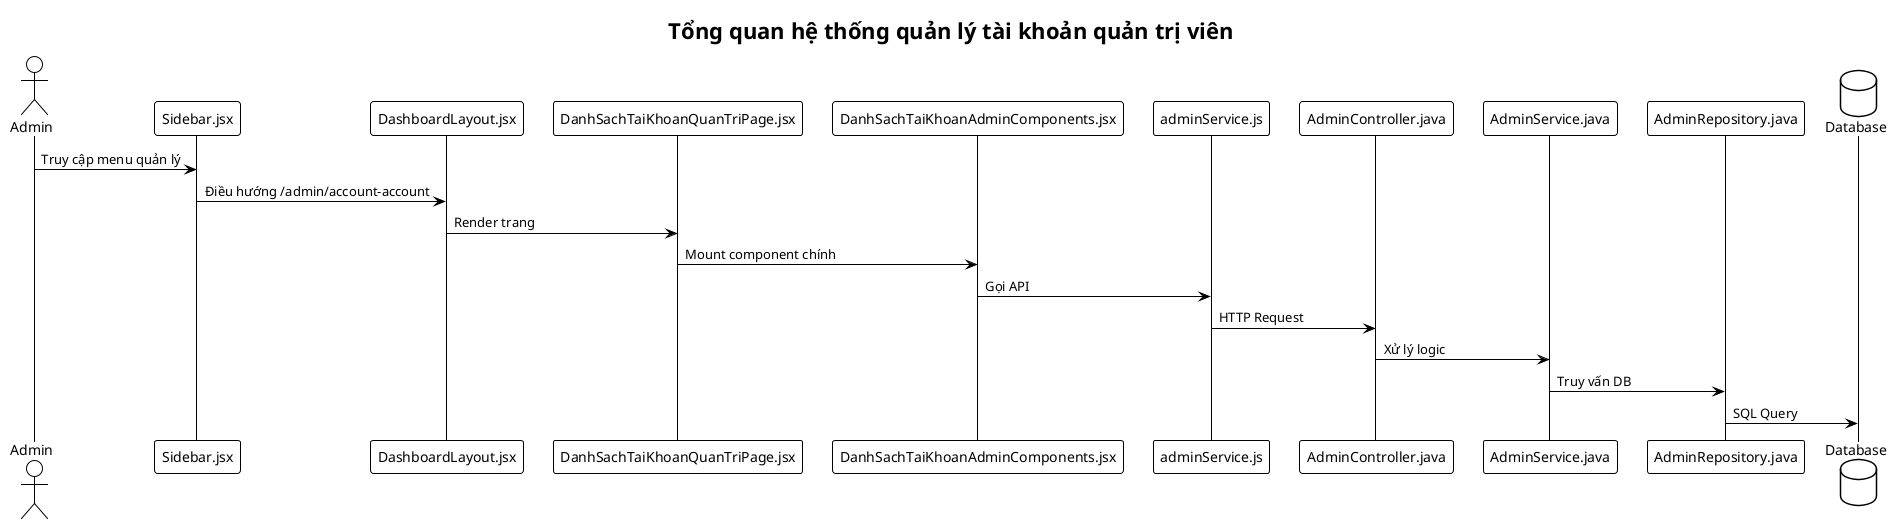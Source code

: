 @startuml
!theme plain
title Tổng quan hệ thống quản lý tài khoản quản trị viên

actor Admin as admin
participant "Sidebar.jsx" as sidebar
participant "DashboardLayout.jsx" as layout
participant "DanhSachTaiKhoanQuanTriPage.jsx" as page
participant "DanhSachTaiKhoanAdminComponents.jsx" as component
participant "adminService.js" as service
participant "AdminController.java" as controller
participant "AdminService.java" as adminService
participant "AdminRepository.java" as repository
database "Database" as db

admin -> sidebar: Truy cập menu quản lý
sidebar -> layout: Điều hướng /admin/account-account
layout -> page: Render trang
page -> component: Mount component chính
component -> service: Gọi API
service -> controller: HTTP Request
controller -> adminService: Xử lý logic
adminService -> repository: Truy vấn DB
repository -> db: SQL Query
@enduml